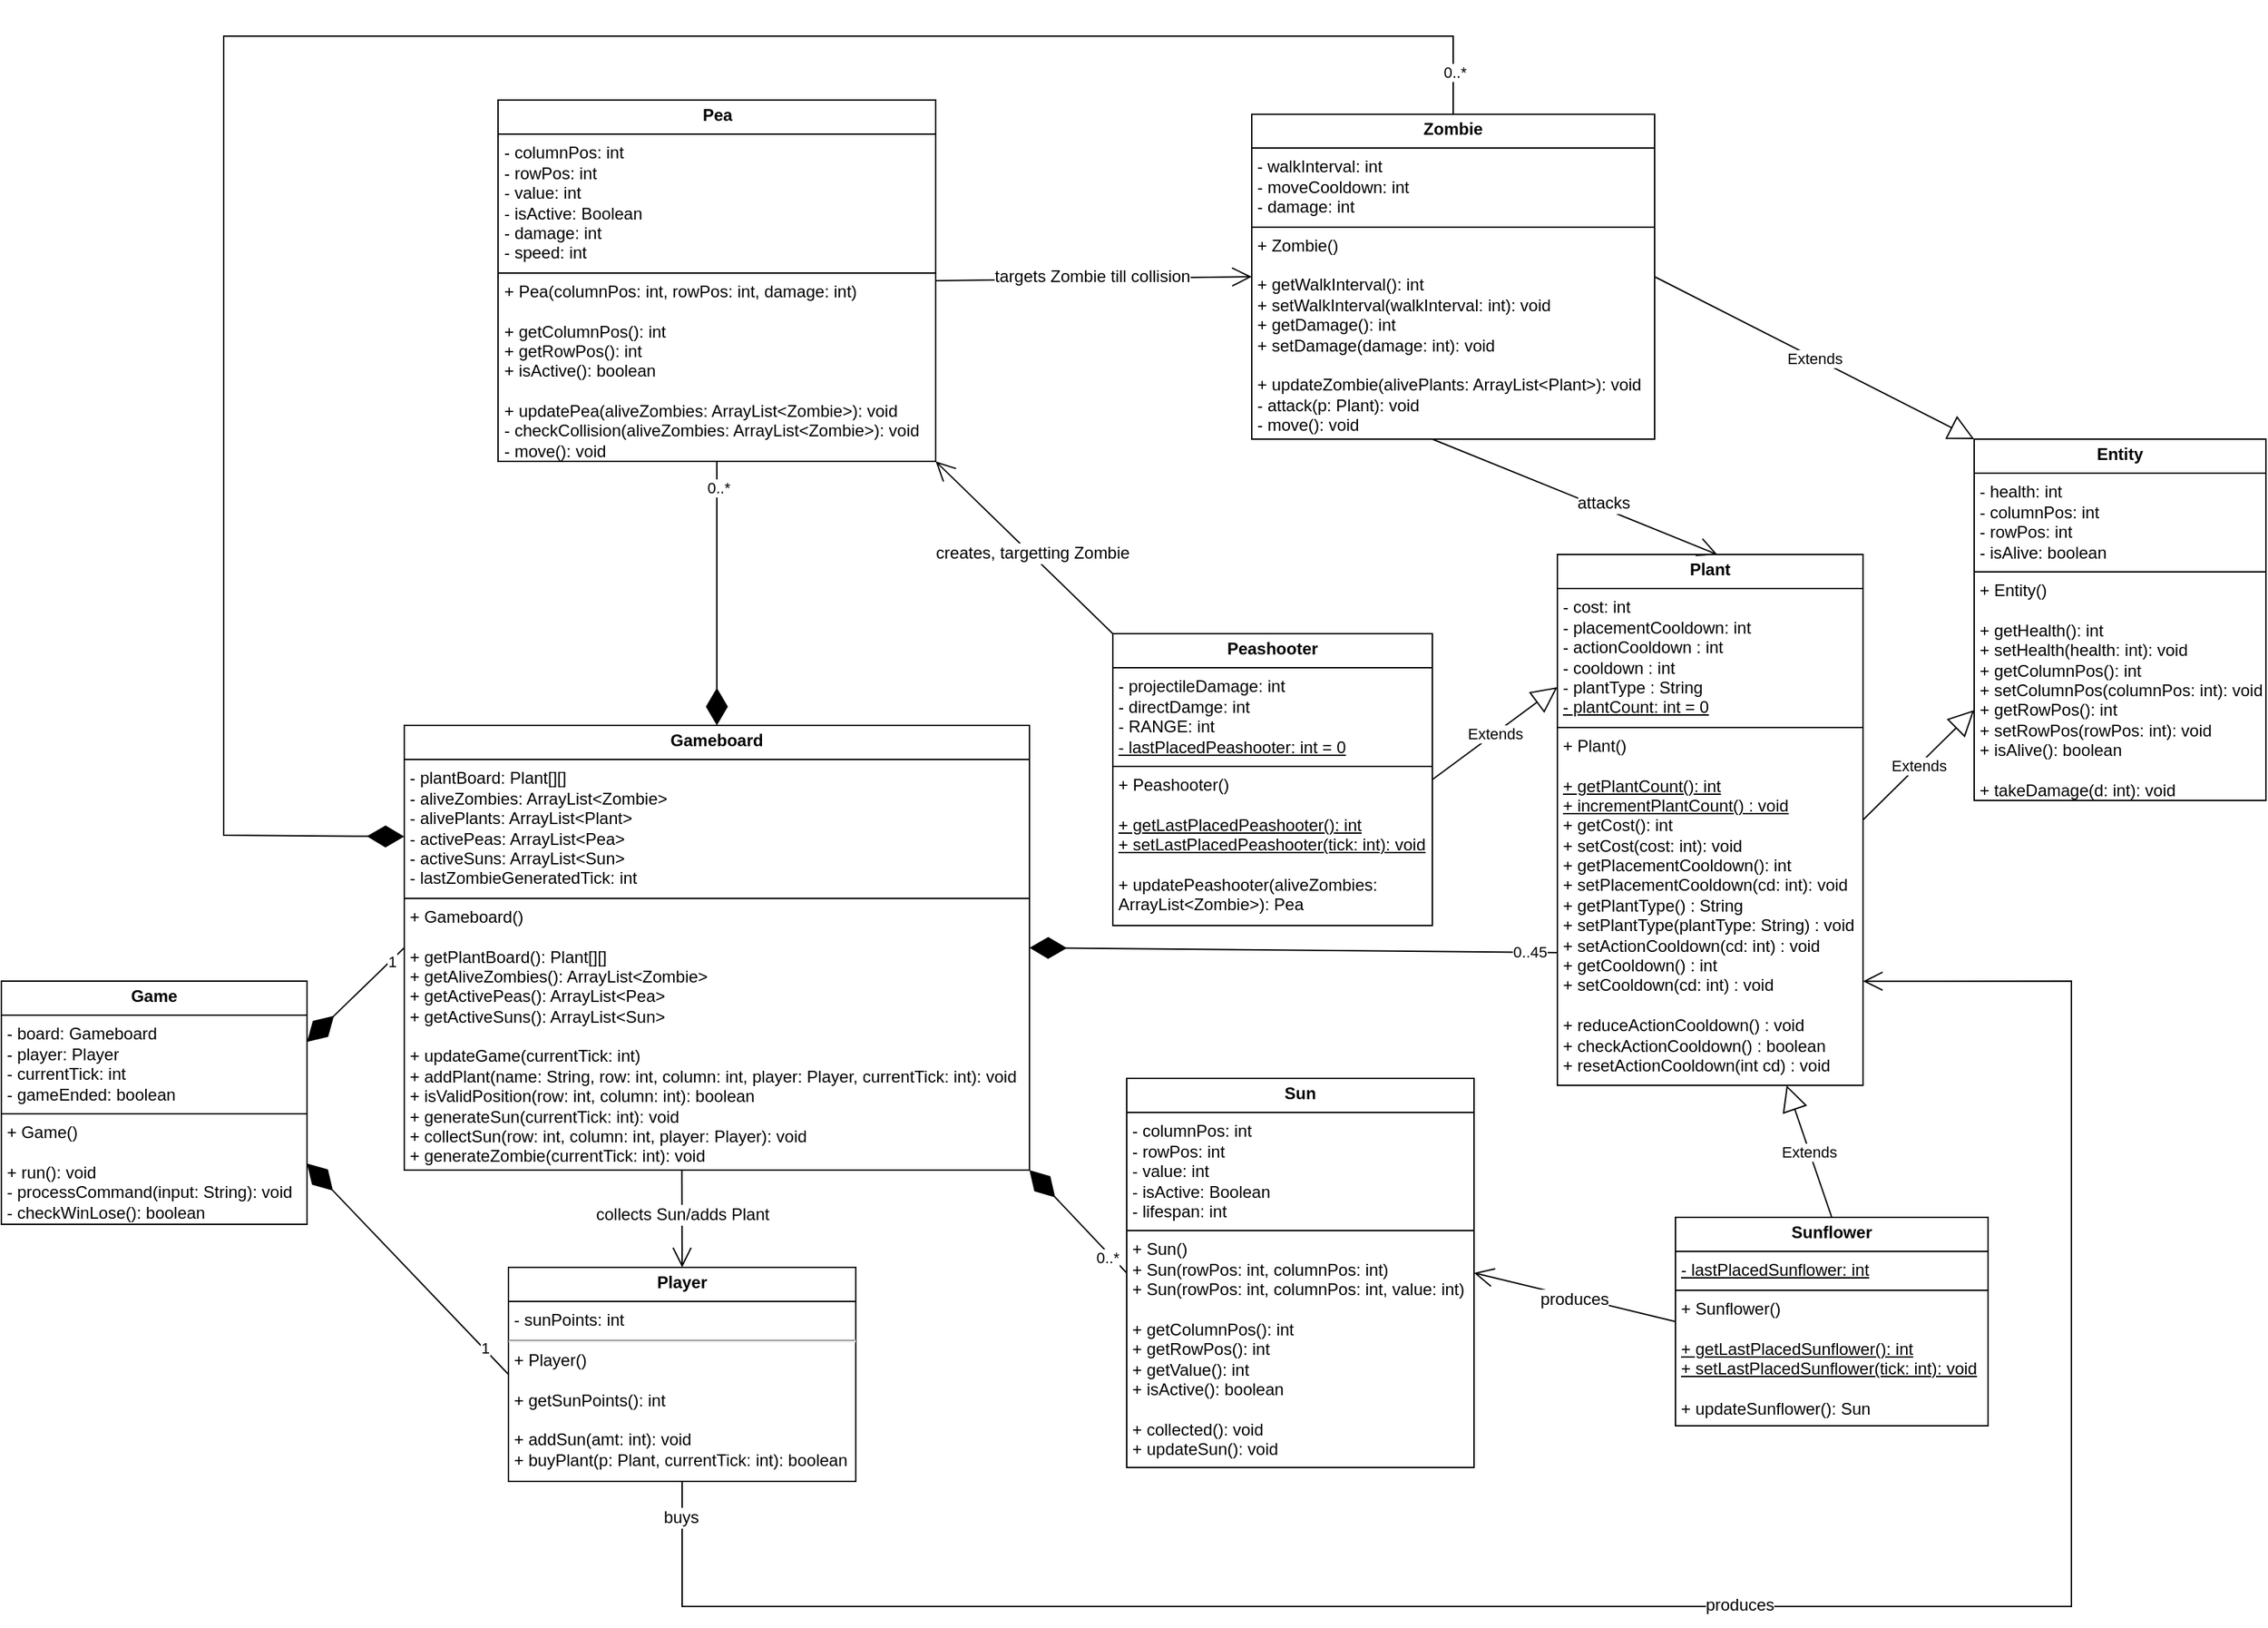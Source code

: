 <mxfile version="27.1.6">
  <diagram name="Page-1" id="AuNc6BZO7mdUp554OBDK">
    <mxGraphModel dx="1364" dy="2073" grid="1" gridSize="10" guides="1" tooltips="1" connect="1" arrows="1" fold="1" page="1" pageScale="1" pageWidth="850" pageHeight="1100" math="0" shadow="0">
      <root>
        <mxCell id="0" />
        <mxCell id="1" parent="0" />
        <mxCell id="PaJ-chq4a3PZ1kBQDIKv-51" value="&lt;p style=&quot;margin:0px;margin-top:4px;text-align:center;&quot;&gt;&lt;b&gt;Zombie&lt;/b&gt;&lt;/p&gt;&lt;hr size=&quot;1&quot; style=&quot;border-style:solid;&quot;&gt;&lt;p style=&quot;margin:0px;margin-left:4px;&quot;&gt;- walkInterval: int&lt;/p&gt;&lt;p style=&quot;margin:0px;margin-left:4px;&quot;&gt;- moveCooldown: int&lt;/p&gt;&lt;p style=&quot;margin:0px;margin-left:4px;&quot;&gt;- damage: int&lt;/p&gt;&lt;hr size=&quot;1&quot; style=&quot;border-style:solid;&quot;&gt;&lt;p style=&quot;margin:0px;margin-left:4px;&quot;&gt;+ Zombie()&lt;/p&gt;&lt;p style=&quot;margin:0px;margin-left:4px;&quot;&gt;&lt;br&gt;&lt;/p&gt;&lt;p style=&quot;margin:0px;margin-left:4px;&quot;&gt;+ getWalkInterval(): int&lt;/p&gt;&lt;p style=&quot;margin:0px;margin-left:4px;&quot;&gt;+ setWalkInterval(walkInterval: int): void&lt;/p&gt;&lt;p style=&quot;margin: 0px 0px 0px 4px;&quot;&gt;+ getDamage(): int&lt;/p&gt;&lt;p style=&quot;margin: 0px 0px 0px 4px;&quot;&gt;+ setDamage(damage: int): void&lt;/p&gt;&lt;p style=&quot;margin: 0px 0px 0px 4px;&quot;&gt;&lt;br&gt;&lt;/p&gt;&lt;p style=&quot;margin: 0px 0px 0px 4px;&quot;&gt;+ updateZombie(alivePlants: ArrayList&amp;lt;Plant&amp;gt;): void&lt;/p&gt;&lt;p style=&quot;margin: 0px 0px 0px 4px;&quot;&gt;- attack(p: Plant): void&lt;/p&gt;&lt;p style=&quot;margin: 0px 0px 0px 4px;&quot;&gt;- move(): void&lt;/p&gt;" style="verticalAlign=top;align=left;overflow=fill;html=1;whiteSpace=wrap;" parent="1" vertex="1">
          <mxGeometry x="940" y="-1013.75" width="290" height="233.75" as="geometry" />
        </mxCell>
        <mxCell id="PaJ-chq4a3PZ1kBQDIKv-52" value="&lt;p style=&quot;margin:0px;margin-top:4px;text-align:center;&quot;&gt;&lt;b&gt;Plant&lt;/b&gt;&lt;/p&gt;&lt;hr size=&quot;1&quot; style=&quot;border-style:solid;&quot;&gt;&lt;p style=&quot;margin:0px;margin-left:4px;&quot;&gt;- cost: int&lt;/p&gt;&lt;p style=&quot;margin:0px;margin-left:4px;&quot;&gt;- placementCooldown: int&lt;/p&gt;&lt;p style=&quot;margin:0px;margin-left:4px;&quot;&gt;- actionCooldown : int&lt;/p&gt;&lt;p style=&quot;margin:0px;margin-left:4px;&quot;&gt;- cooldown : int&lt;/p&gt;&lt;p style=&quot;margin:0px;margin-left:4px;&quot;&gt;- plantType : String&lt;/p&gt;&lt;p style=&quot;margin:0px;margin-left:4px;&quot;&gt;&lt;u&gt;- plantCount: int = 0&lt;/u&gt;&lt;/p&gt;&lt;hr size=&quot;1&quot; style=&quot;border-style:solid;&quot;&gt;&lt;p style=&quot;margin:0px;margin-left:4px;&quot;&gt;+ Plant()&lt;/p&gt;&lt;p style=&quot;margin:0px;margin-left:4px;&quot;&gt;&lt;br&gt;&lt;/p&gt;&lt;p style=&quot;margin:0px;margin-left:4px;&quot;&gt;&lt;u&gt;+ getPlantCount(): int&lt;/u&gt;&lt;/p&gt;&lt;p style=&quot;margin:0px;margin-left:4px;&quot;&gt;&lt;u&gt;+ incrementPlantCount() : void&lt;/u&gt;&lt;/p&gt;&lt;p style=&quot;margin:0px;margin-left:4px;&quot;&gt;+ getCost(): int&lt;/p&gt;&lt;p style=&quot;margin:0px;margin-left:4px;&quot;&gt;+ setCost(cost: int): void&lt;/p&gt;&lt;p style=&quot;margin: 0px 0px 0px 4px;&quot;&gt;+ getPlacementCooldown(): int&lt;/p&gt;&lt;p style=&quot;margin: 0px 0px 0px 4px;&quot;&gt;+ setPlacementCooldown(cd: int): void&lt;/p&gt;&lt;p style=&quot;margin: 0px 0px 0px 4px;&quot;&gt;+ getPlantType() : String&lt;/p&gt;&lt;p style=&quot;margin: 0px 0px 0px 4px;&quot;&gt;+ s&lt;span style=&quot;background-color: transparent; color: light-dark(rgb(0, 0, 0), rgb(255, 255, 255));&quot;&gt;etPlantType(plantType: String) : void&lt;/span&gt;&lt;/p&gt;&lt;p style=&quot;margin: 0px 0px 0px 4px;&quot;&gt;&lt;span style=&quot;background-color: transparent; color: light-dark(rgb(0, 0, 0), rgb(255, 255, 255));&quot;&gt;+ setActionCooldown(cd: int) : void&lt;/span&gt;&lt;/p&gt;&lt;p style=&quot;margin: 0px 0px 0px 4px;&quot;&gt;&lt;span style=&quot;background-color: transparent; color: light-dark(rgb(0, 0, 0), rgb(255, 255, 255));&quot;&gt;+ getCooldown() : int&lt;/span&gt;&lt;/p&gt;&lt;p style=&quot;margin: 0px 0px 0px 4px;&quot;&gt;&lt;span style=&quot;background-color: transparent; color: light-dark(rgb(0, 0, 0), rgb(255, 255, 255));&quot;&gt;+ setCooldown(cd: int) : void&lt;/span&gt;&lt;/p&gt;&lt;p style=&quot;margin: 0px 0px 0px 4px;&quot;&gt;&lt;span style=&quot;background-color: transparent; color: light-dark(rgb(0, 0, 0), rgb(255, 255, 255));&quot;&gt;&lt;br&gt;&lt;/span&gt;&lt;/p&gt;&lt;p style=&quot;margin: 0px 0px 0px 4px;&quot;&gt;&lt;span style=&quot;background-color: transparent; color: light-dark(rgb(0, 0, 0), rgb(255, 255, 255));&quot;&gt;+ reduceActionCooldown() : void&lt;/span&gt;&lt;/p&gt;&lt;p style=&quot;margin: 0px 0px 0px 4px;&quot;&gt;&lt;span style=&quot;background-color: transparent; color: light-dark(rgb(0, 0, 0), rgb(255, 255, 255));&quot;&gt;+ checkActionCooldown() : boolean&lt;/span&gt;&lt;/p&gt;&lt;p style=&quot;margin: 0px 0px 0px 4px;&quot;&gt;&lt;span style=&quot;background-color: transparent; color: light-dark(rgb(0, 0, 0), rgb(255, 255, 255));&quot;&gt;+ resetActionCooldown(int cd) : void&lt;/span&gt;&lt;/p&gt;&lt;p style=&quot;margin: 0px 0px 0px 4px;&quot;&gt;&lt;span style=&quot;background-color: transparent; color: light-dark(rgb(0, 0, 0), rgb(255, 255, 255));&quot;&gt;&lt;br&gt;&lt;/span&gt;&lt;/p&gt;&lt;p style=&quot;margin: 0px 0px 0px 4px;&quot;&gt;&lt;span style=&quot;background-color: transparent; color: light-dark(rgb(0, 0, 0), rgb(255, 255, 255));&quot;&gt;&lt;br&gt;&lt;/span&gt;&lt;/p&gt;&lt;p style=&quot;margin: 0px 0px 0px 4px;&quot;&gt;&lt;span style=&quot;background-color: transparent; color: light-dark(rgb(0, 0, 0), rgb(255, 255, 255));&quot;&gt;&lt;br&gt;&lt;/span&gt;&lt;/p&gt;" style="verticalAlign=top;align=left;overflow=fill;html=1;whiteSpace=wrap;" parent="1" vertex="1">
          <mxGeometry x="1160" y="-697" width="220" height="382" as="geometry" />
        </mxCell>
        <mxCell id="PaJ-chq4a3PZ1kBQDIKv-53" value="&lt;p style=&quot;margin:0px;margin-top:4px;text-align:center;&quot;&gt;&lt;b&gt;Sunflower&lt;/b&gt;&lt;/p&gt;&lt;hr size=&quot;1&quot; style=&quot;border-style:solid;&quot;&gt;&lt;p style=&quot;margin:0px;margin-left:4px;&quot;&gt;&lt;u style=&quot;background-color: transparent; color: light-dark(rgb(0, 0, 0), rgb(255, 255, 255));&quot;&gt;- lastPlacedSunflower: int&lt;/u&gt;&lt;/p&gt;&lt;hr size=&quot;1&quot; style=&quot;border-style:solid;&quot;&gt;&lt;p style=&quot;margin:0px;margin-left:4px;&quot;&gt;+ Sunflower()&lt;/p&gt;&lt;p style=&quot;margin:0px;margin-left:4px;&quot;&gt;&lt;br&gt;&lt;/p&gt;&lt;p style=&quot;margin:0px;margin-left:4px;&quot;&gt;&lt;u&gt;+ getLastPlacedSunflower(): int&lt;/u&gt;&lt;/p&gt;&lt;p style=&quot;margin:0px;margin-left:4px;&quot;&gt;&lt;u&gt;+ setLastPlacedSunflower(tick: int): void&lt;/u&gt;&lt;/p&gt;&lt;p style=&quot;margin:0px;margin-left:4px;&quot;&gt;&lt;br&gt;&lt;/p&gt;&lt;p style=&quot;margin:0px;margin-left:4px;&quot;&gt;+ updateSunflower(): Sun&lt;/p&gt;&lt;p style=&quot;margin:0px;margin-left:4px;&quot;&gt;&lt;br&gt;&lt;/p&gt;&lt;p style=&quot;margin:0px;margin-left:4px;&quot;&gt;&lt;br&gt;&lt;/p&gt;" style="verticalAlign=top;align=left;overflow=fill;html=1;whiteSpace=wrap;" parent="1" vertex="1">
          <mxGeometry x="1245" y="-220" width="225" height="150" as="geometry" />
        </mxCell>
        <mxCell id="PaJ-chq4a3PZ1kBQDIKv-54" value="&lt;p style=&quot;margin:0px;margin-top:4px;text-align:center;&quot;&gt;&lt;b&gt;Entity&lt;/b&gt;&lt;/p&gt;&lt;hr size=&quot;1&quot; style=&quot;border-style:solid;&quot;&gt;&lt;p style=&quot;margin:0px;margin-left:4px;&quot;&gt;- health: int&lt;/p&gt;&lt;p style=&quot;margin:0px;margin-left:4px;&quot;&gt;- columnPos: int&lt;/p&gt;&lt;p style=&quot;margin:0px;margin-left:4px;&quot;&gt;- rowPos: int&lt;/p&gt;&lt;p style=&quot;margin:0px;margin-left:4px;&quot;&gt;- isAlive: boolean&lt;/p&gt;&lt;hr size=&quot;1&quot; style=&quot;border-style:solid;&quot;&gt;&lt;p style=&quot;margin:0px;margin-left:4px;&quot;&gt;+ Entity()&lt;/p&gt;&lt;p style=&quot;margin:0px;margin-left:4px;&quot;&gt;&lt;br&gt;&lt;/p&gt;&lt;p style=&quot;margin: 0px 0px 0px 4px;&quot;&gt;+ getHealth(): int&lt;/p&gt;&lt;p style=&quot;margin: 0px 0px 0px 4px;&quot;&gt;+ setHealth(health: int): void&lt;/p&gt;&lt;p style=&quot;margin: 0px 0px 0px 4px;&quot;&gt;+ getColumnPos(): int&lt;/p&gt;&lt;p style=&quot;margin: 0px 0px 0px 4px;&quot;&gt;+ setColumnPos(columnPos: int): void&lt;/p&gt;&lt;p style=&quot;margin: 0px 0px 0px 4px;&quot;&gt;+ getRowPos(): int&lt;/p&gt;&lt;p style=&quot;margin: 0px 0px 0px 4px;&quot;&gt;+ setRowPos(rowPos: int): void&lt;/p&gt;&lt;p style=&quot;margin: 0px 0px 0px 4px;&quot;&gt;+ isAlive(): boolean&lt;/p&gt;&lt;p style=&quot;margin: 0px 0px 0px 4px;&quot;&gt;&lt;br&gt;&lt;/p&gt;&lt;p style=&quot;margin:0px;margin-left:4px;&quot;&gt;+ takeDamage(d: int): void&lt;/p&gt;&lt;p style=&quot;margin:0px;margin-left:4px;&quot;&gt;&lt;br&gt;&lt;/p&gt;&lt;p style=&quot;margin:0px;margin-left:4px;&quot;&gt;&lt;br&gt;&lt;/p&gt;" style="verticalAlign=top;align=left;overflow=fill;html=1;whiteSpace=wrap;" parent="1" vertex="1">
          <mxGeometry x="1460" y="-780" width="210" height="260" as="geometry" />
        </mxCell>
        <mxCell id="PaJ-chq4a3PZ1kBQDIKv-55" value="&lt;p style=&quot;margin:0px;margin-top:4px;text-align:center;&quot;&gt;&lt;b&gt;Peashooter&lt;/b&gt;&lt;/p&gt;&lt;hr size=&quot;1&quot; style=&quot;border-style:solid;&quot;&gt;&lt;p style=&quot;margin:0px;margin-left:4px;&quot;&gt;&lt;span style=&quot;background-color: transparent; color: light-dark(rgb(0, 0, 0), rgb(255, 255, 255));&quot;&gt;- projectileDamage: int&lt;/span&gt;&lt;/p&gt;&lt;p style=&quot;margin:0px;margin-left:4px;&quot;&gt;- directDamge: int&lt;/p&gt;&lt;p style=&quot;margin:0px;margin-left:4px;&quot;&gt;- RANGE: int&lt;/p&gt;&lt;p style=&quot;margin:0px;margin-left:4px;&quot;&gt;&lt;u&gt;- lastPlacedPeashooter: int = 0&lt;/u&gt;&lt;/p&gt;&lt;hr size=&quot;1&quot; style=&quot;border-style:solid;&quot;&gt;&lt;p style=&quot;margin:0px;margin-left:4px;&quot;&gt;+ Peashooter()&lt;/p&gt;&lt;p style=&quot;margin:0px;margin-left:4px;&quot;&gt;&lt;br&gt;&lt;/p&gt;&lt;p style=&quot;margin: 0px 0px 0px 4px;&quot;&gt;&lt;span style=&quot;background-color: transparent; color: light-dark(rgb(0, 0, 0), rgb(255, 255, 255));&quot;&gt;&lt;u&gt;+ getLastPlacedPeashooter(): int&lt;/u&gt;&lt;/span&gt;&lt;/p&gt;&lt;p style=&quot;margin: 0px 0px 0px 4px;&quot;&gt;&lt;u&gt;+ setLastPlacedPeashooter(tick: int): void&lt;/u&gt;&lt;span style=&quot;background-color: transparent; color: light-dark(rgb(0, 0, 0), rgb(255, 255, 255));&quot;&gt;&lt;br&gt;&lt;/span&gt;&lt;/p&gt;&lt;p style=&quot;margin: 0px 0px 0px 4px;&quot;&gt;&lt;span style=&quot;background-color: transparent; color: light-dark(rgb(0, 0, 0), rgb(255, 255, 255));&quot;&gt;&lt;br&gt;&lt;/span&gt;&lt;/p&gt;&lt;p style=&quot;margin: 0px 0px 0px 4px;&quot;&gt;+ updatePeashooter(aliveZombies: ArrayList&amp;lt;Zombie&amp;gt;): Pea&lt;/p&gt;" style="verticalAlign=top;align=left;overflow=fill;html=1;whiteSpace=wrap;" parent="1" vertex="1">
          <mxGeometry x="840" y="-640" width="230" height="210" as="geometry" />
        </mxCell>
        <mxCell id="PaJ-chq4a3PZ1kBQDIKv-56" value="&lt;p style=&quot;margin:0px;margin-top:4px;text-align:center;&quot;&gt;&lt;b&gt;Player&lt;/b&gt;&lt;/p&gt;&lt;hr size=&quot;1&quot; style=&quot;border-style:solid;&quot;&gt;&lt;p style=&quot;margin:0px;margin-left:4px;&quot;&gt;&lt;span style=&quot;background-color: transparent; color: light-dark(rgb(0, 0, 0), rgb(255, 255, 255));&quot;&gt;- sunPoints: int&lt;/span&gt;&lt;/p&gt;&lt;hr&gt;&lt;p style=&quot;margin:0px;margin-left:4px;&quot;&gt;+ Player()&lt;/p&gt;&lt;p style=&quot;margin:0px;margin-left:4px;&quot;&gt;&lt;br&gt;&lt;/p&gt;&lt;p style=&quot;margin:0px;margin-left:4px;&quot;&gt;+ getSunPoints(): int&lt;/p&gt;&lt;p style=&quot;margin:0px;margin-left:4px;&quot;&gt;&lt;br&gt;&lt;/p&gt;&lt;p style=&quot;margin:0px;margin-left:4px;&quot;&gt;+ addSun(amt: int): void&lt;/p&gt;&lt;p style=&quot;margin:0px;margin-left:4px;&quot;&gt;+ buyPlant(p: Plant, currentTick: int): boolean&lt;/p&gt;&lt;p style=&quot;margin:0px;margin-left:4px;&quot;&gt;&lt;br&gt;&lt;/p&gt;" style="verticalAlign=top;align=left;overflow=fill;html=1;whiteSpace=wrap;" parent="1" vertex="1">
          <mxGeometry x="405" y="-184" width="250" height="154" as="geometry" />
        </mxCell>
        <mxCell id="PaJ-chq4a3PZ1kBQDIKv-57" value="&lt;p style=&quot;margin:0px;margin-top:4px;text-align:center;&quot;&gt;&lt;b&gt;Gameboard&lt;/b&gt;&lt;/p&gt;&lt;hr size=&quot;1&quot; style=&quot;border-style:solid;&quot;&gt;&lt;p style=&quot;margin:0px;margin-left:4px;&quot;&gt;&lt;span style=&quot;background-color: transparent; color: light-dark(rgb(0, 0, 0), rgb(255, 255, 255));&quot;&gt;- plantBoard: Plant[][]&lt;/span&gt;&lt;/p&gt;&lt;p style=&quot;margin:0px;margin-left:4px;&quot;&gt;- aliveZombies: ArrayList&amp;lt;Zombie&amp;gt;&lt;/p&gt;&lt;p style=&quot;margin:0px;margin-left:4px;&quot;&gt;- alivePlants: ArrayList&amp;lt;Plant&amp;gt;&lt;/p&gt;&lt;p style=&quot;margin:0px;margin-left:4px;&quot;&gt;- activePeas: ArrayList&amp;lt;Pea&amp;gt;&lt;/p&gt;&lt;p style=&quot;margin:0px;margin-left:4px;&quot;&gt;- activeSuns: ArrayList&amp;lt;Sun&amp;gt;&lt;/p&gt;&lt;p style=&quot;margin:0px;margin-left:4px;&quot;&gt;- lastZombieGeneratedTick: int&lt;/p&gt;&lt;hr size=&quot;1&quot; style=&quot;border-style:solid;&quot;&gt;&lt;p style=&quot;margin:0px;margin-left:4px;&quot;&gt;+ Gameboard()&lt;/p&gt;&lt;p style=&quot;margin:0px;margin-left:4px;&quot;&gt;&lt;br&gt;&lt;/p&gt;&lt;p style=&quot;margin:0px;margin-left:4px;&quot;&gt;+ getPlantBoard(): Plant[][]&lt;/p&gt;&lt;p style=&quot;margin:0px;margin-left:4px;&quot;&gt;+ getAliveZombies(): ArrayList&amp;lt;Zombie&amp;gt;&lt;/p&gt;&lt;p style=&quot;margin:0px;margin-left:4px;&quot;&gt;+ getActivePeas(): ArrayList&amp;lt;Pea&amp;gt;&lt;/p&gt;&lt;p style=&quot;margin:0px;margin-left:4px;&quot;&gt;+ getActiveSuns(): ArrayList&amp;lt;Sun&amp;gt;&lt;/p&gt;&lt;p style=&quot;margin:0px;margin-left:4px;&quot;&gt;&lt;br&gt;&lt;/p&gt;&lt;p style=&quot;margin:0px;margin-left:4px;&quot;&gt;&lt;span style=&quot;white-space-collapse: preserve;&quot;&gt;+ updateGame(currentTick: int)&lt;/span&gt;&lt;/p&gt;&lt;p style=&quot;margin:0px;margin-left:4px;&quot;&gt;&lt;span style=&quot;white-space-collapse: preserve;&quot;&gt;+ addPlant(name: String, row: int, column: int, player: Player, currentTick: int): void&lt;/span&gt;&lt;span style=&quot;white-space-collapse: preserve;&quot;&gt;&lt;/span&gt;&lt;/p&gt;&lt;p style=&quot;margin:0px;margin-left:4px;&quot;&gt;&lt;span style=&quot;white-space-collapse: preserve;&quot;&gt;+ isValidPosition(row: int, column: int): boolean&lt;/span&gt;&lt;/p&gt;&lt;p style=&quot;margin:0px;margin-left:4px;&quot;&gt;+ generateSun(currentTick: int): void&lt;/p&gt;&lt;p style=&quot;margin:0px;margin-left:4px;&quot;&gt;+ collectSun(row: int, column: int, player: Player): void&lt;/p&gt;&lt;p style=&quot;margin:0px;margin-left:4px;&quot;&gt;+ generateZombie(currentTick: int): void&lt;/p&gt;" style="verticalAlign=top;align=left;overflow=fill;html=1;whiteSpace=wrap;" parent="1" vertex="1">
          <mxGeometry x="330" y="-574" width="450" height="320" as="geometry" />
        </mxCell>
        <mxCell id="PaJ-chq4a3PZ1kBQDIKv-58" value="&lt;p style=&quot;margin:0px;margin-top:4px;text-align:center;&quot;&gt;&lt;b&gt;Sun&lt;/b&gt;&lt;/p&gt;&lt;hr size=&quot;1&quot; style=&quot;border-style:solid;&quot;&gt;&lt;p style=&quot;margin:0px;margin-left:4px;&quot;&gt;- columnPos: int&lt;/p&gt;&lt;p style=&quot;margin:0px;margin-left:4px;&quot;&gt;- rowPos: int&lt;/p&gt;&lt;p style=&quot;margin:0px;margin-left:4px;&quot;&gt;- value: int&lt;/p&gt;&lt;p style=&quot;margin:0px;margin-left:4px;&quot;&gt;- isActive: Boolean&lt;/p&gt;&lt;p style=&quot;margin:0px;margin-left:4px;&quot;&gt;- lifespan: int&lt;/p&gt;&lt;hr size=&quot;1&quot; style=&quot;border-style:solid;&quot;&gt;&lt;p style=&quot;margin:0px;margin-left:4px;&quot;&gt;+ Sun()&lt;/p&gt;&lt;p style=&quot;margin:0px;margin-left:4px;&quot;&gt;+ Sun(rowPos: int, columnPos: int)&lt;/p&gt;&lt;p style=&quot;margin:0px;margin-left:4px;&quot;&gt;+ Sun(&lt;span style=&quot;background-color: transparent; color: light-dark(rgb(0, 0, 0), rgb(255, 255, 255));&quot;&gt;rowPos: int, columnPos: int, value: int)&lt;/span&gt;&lt;/p&gt;&lt;p style=&quot;margin:0px;margin-left:4px;&quot;&gt;&lt;br&gt;&lt;/p&gt;&lt;p style=&quot;margin:0px;margin-left:4px;&quot;&gt;+ getColumnPos(): int&lt;/p&gt;&lt;p style=&quot;margin:0px;margin-left:4px;&quot;&gt;+ getRowPos(): int&lt;/p&gt;&lt;p style=&quot;margin:0px;margin-left:4px;&quot;&gt;+ getValue(): int&lt;/p&gt;&lt;p style=&quot;margin:0px;margin-left:4px;&quot;&gt;+ isActive(): boolean&lt;/p&gt;&lt;p style=&quot;margin:0px;margin-left:4px;&quot;&gt;&lt;br&gt;&lt;/p&gt;&lt;p style=&quot;margin:0px;margin-left:4px;&quot;&gt;+ collected(): void&lt;/p&gt;&lt;p style=&quot;margin:0px;margin-left:4px;&quot;&gt;+ updateSun(): void&lt;/p&gt;" style="verticalAlign=top;align=left;overflow=fill;html=1;whiteSpace=wrap;" parent="1" vertex="1">
          <mxGeometry x="850" y="-320" width="250" height="280" as="geometry" />
        </mxCell>
        <mxCell id="PaJ-chq4a3PZ1kBQDIKv-59" value="&lt;p style=&quot;margin:0px;margin-top:4px;text-align:center;&quot;&gt;&lt;b&gt;Pea&lt;/b&gt;&lt;/p&gt;&lt;hr size=&quot;1&quot; style=&quot;border-style:solid;&quot;&gt;&lt;p style=&quot;margin:0px;margin-left:4px;&quot;&gt;- columnPos: int&lt;/p&gt;&lt;p style=&quot;margin:0px;margin-left:4px;&quot;&gt;- rowPos: int&lt;/p&gt;&lt;p style=&quot;margin:0px;margin-left:4px;&quot;&gt;- value: int&lt;/p&gt;&lt;p style=&quot;margin:0px;margin-left:4px;&quot;&gt;- isActive: Boolean&lt;/p&gt;&lt;p style=&quot;margin:0px;margin-left:4px;&quot;&gt;- damage: int&lt;/p&gt;&lt;p style=&quot;margin:0px;margin-left:4px;&quot;&gt;- speed: int&lt;/p&gt;&lt;hr size=&quot;1&quot; style=&quot;border-style:solid;&quot;&gt;&lt;p style=&quot;margin:0px;margin-left:4px;&quot;&gt;+ Pea(columnPos: int, rowPos: int, damage: int)&lt;/p&gt;&lt;p style=&quot;margin:0px;margin-left:4px;&quot;&gt;&lt;br&gt;&lt;/p&gt;&lt;p style=&quot;margin:0px;margin-left:4px;&quot;&gt;+ getColumnPos(): int&lt;/p&gt;&lt;p style=&quot;margin:0px;margin-left:4px;&quot;&gt;+ getRowPos(): int&lt;/p&gt;&lt;p style=&quot;margin:0px;margin-left:4px;&quot;&gt;+ isActive(): boolean&lt;/p&gt;&lt;p style=&quot;margin:0px;margin-left:4px;&quot;&gt;&lt;br&gt;&lt;/p&gt;&lt;p style=&quot;margin:0px;margin-left:4px;&quot;&gt;+ updatePea(aliveZombies: ArrayList&amp;lt;Zombie&amp;gt;): void&lt;/p&gt;&lt;p style=&quot;margin:0px;margin-left:4px;&quot;&gt;- checkCollision(&lt;span style=&quot;background-color: transparent; color: light-dark(rgb(0, 0, 0), rgb(255, 255, 255));&quot;&gt;aliveZombies: ArrayList&amp;lt;Zombie&amp;gt;&lt;/span&gt;&lt;span style=&quot;background-color: transparent; color: light-dark(rgb(0, 0, 0), rgb(255, 255, 255));&quot;&gt;): void&lt;/span&gt;&lt;/p&gt;&lt;p style=&quot;margin:0px;margin-left:4px;&quot;&gt;- move(): void&lt;span style=&quot;background-color: transparent; color: light-dark(rgb(0, 0, 0), rgb(255, 255, 255));&quot;&gt;&lt;/span&gt;&lt;/p&gt;" style="verticalAlign=top;align=left;overflow=fill;html=1;whiteSpace=wrap;" parent="1" vertex="1">
          <mxGeometry x="397.5" y="-1024" width="315" height="260" as="geometry" />
        </mxCell>
        <mxCell id="PaJ-chq4a3PZ1kBQDIKv-60" value="&lt;p style=&quot;margin:0px;margin-top:4px;text-align:center;&quot;&gt;&lt;b&gt;Game&lt;/b&gt;&lt;/p&gt;&lt;hr size=&quot;1&quot; style=&quot;border-style:solid;&quot;&gt;&lt;p style=&quot;margin:0px;margin-left:4px;&quot;&gt;- board: Gameboard&lt;/p&gt;&lt;p style=&quot;margin:0px;margin-left:4px;&quot;&gt;- player: Player&lt;br&gt;&lt;/p&gt;&lt;p style=&quot;margin:0px;margin-left:4px;&quot;&gt;- currentTick: int&lt;/p&gt;&lt;p style=&quot;margin:0px;margin-left:4px;&quot;&gt;- gameEnded: boolean&lt;/p&gt;&lt;hr size=&quot;1&quot; style=&quot;border-style:solid;&quot;&gt;&lt;p style=&quot;margin:0px;margin-left:4px;&quot;&gt;+ Game()&lt;/p&gt;&lt;p style=&quot;margin:0px;margin-left:4px;&quot;&gt;&lt;br&gt;&lt;/p&gt;&lt;p style=&quot;margin:0px;margin-left:4px;&quot;&gt;+ run(): void&lt;/p&gt;&lt;p style=&quot;margin:0px;margin-left:4px;&quot;&gt;- processCommand(input: String): void&lt;/p&gt;&lt;p style=&quot;margin:0px;margin-left:4px;&quot;&gt;- checkWinLose(): boolean&lt;/p&gt;" style="verticalAlign=top;align=left;overflow=fill;html=1;whiteSpace=wrap;" parent="1" vertex="1">
          <mxGeometry x="40" y="-390" width="220" height="175" as="geometry" />
        </mxCell>
        <mxCell id="PaJ-chq4a3PZ1kBQDIKv-61" value="Extends" style="endArrow=block;endSize=16;endFill=0;html=1;rounded=0;exitX=1;exitY=0.5;exitDx=0;exitDy=0;entryX=0;entryY=0.75;entryDx=0;entryDy=0;" parent="1" source="PaJ-chq4a3PZ1kBQDIKv-52" target="PaJ-chq4a3PZ1kBQDIKv-54" edge="1">
          <mxGeometry width="160" relative="1" as="geometry">
            <mxPoint x="1430" y="-410" as="sourcePoint" />
            <mxPoint x="1590" y="-410" as="targetPoint" />
          </mxGeometry>
        </mxCell>
        <mxCell id="PaJ-chq4a3PZ1kBQDIKv-62" value="Extends" style="endArrow=block;endSize=16;endFill=0;html=1;rounded=0;exitX=1;exitY=0.5;exitDx=0;exitDy=0;entryX=0;entryY=0;entryDx=0;entryDy=0;" parent="1" source="PaJ-chq4a3PZ1kBQDIKv-51" target="PaJ-chq4a3PZ1kBQDIKv-54" edge="1">
          <mxGeometry width="160" relative="1" as="geometry">
            <mxPoint x="1200" y="-840" as="sourcePoint" />
            <mxPoint x="1280" y="-1050" as="targetPoint" />
          </mxGeometry>
        </mxCell>
        <mxCell id="PaJ-chq4a3PZ1kBQDIKv-63" value="Extends" style="endArrow=block;endSize=16;endFill=0;html=1;rounded=0;exitX=0.5;exitY=0;exitDx=0;exitDy=0;entryX=0.75;entryY=1;entryDx=0;entryDy=0;" parent="1" source="PaJ-chq4a3PZ1kBQDIKv-53" target="PaJ-chq4a3PZ1kBQDIKv-52" edge="1">
          <mxGeometry width="160" relative="1" as="geometry">
            <mxPoint x="1150" y="-272.5" as="sourcePoint" />
            <mxPoint x="1250" y="-357.5" as="targetPoint" />
          </mxGeometry>
        </mxCell>
        <mxCell id="PaJ-chq4a3PZ1kBQDIKv-64" value="Extends" style="endArrow=block;endSize=16;endFill=0;html=1;rounded=0;exitX=1;exitY=0.5;exitDx=0;exitDy=0;entryX=0;entryY=0.25;entryDx=0;entryDy=0;" parent="1" source="PaJ-chq4a3PZ1kBQDIKv-55" target="PaJ-chq4a3PZ1kBQDIKv-52" edge="1">
          <mxGeometry width="160" relative="1" as="geometry">
            <mxPoint x="1117.5" y="-570" as="sourcePoint" />
            <mxPoint x="1232.5" y="-720" as="targetPoint" />
          </mxGeometry>
        </mxCell>
        <mxCell id="PaJ-chq4a3PZ1kBQDIKv-65" value="" style="endArrow=diamondThin;endFill=1;endSize=24;html=1;rounded=0;exitX=0.5;exitY=0;exitDx=0;exitDy=0;entryX=0;entryY=0.25;entryDx=0;entryDy=0;" parent="1" source="PaJ-chq4a3PZ1kBQDIKv-51" target="PaJ-chq4a3PZ1kBQDIKv-57" edge="1">
          <mxGeometry width="160" relative="1" as="geometry">
            <mxPoint x="1490" y="-837.5" as="sourcePoint" />
            <mxPoint x="1020" y="-840" as="targetPoint" />
            <Array as="points">
              <mxPoint x="1085" y="-1070" />
              <mxPoint x="200" y="-1070" />
              <mxPoint x="200" y="-495" />
            </Array>
          </mxGeometry>
        </mxCell>
        <mxCell id="3ZbpVtES7p8YwIf9wHx--6" value="0..*" style="edgeLabel;html=1;align=center;verticalAlign=middle;resizable=0;points=[];" parent="PaJ-chq4a3PZ1kBQDIKv-65" vertex="1" connectable="0">
          <mxGeometry x="-0.963" y="-1" relative="1" as="geometry">
            <mxPoint as="offset" />
          </mxGeometry>
        </mxCell>
        <mxCell id="PaJ-chq4a3PZ1kBQDIKv-66" value="" style="endArrow=diamondThin;endFill=1;endSize=24;html=1;rounded=0;exitX=0;exitY=0.5;exitDx=0;exitDy=0;entryX=1;entryY=0.75;entryDx=0;entryDy=0;" parent="1" source="PaJ-chq4a3PZ1kBQDIKv-56" target="PaJ-chq4a3PZ1kBQDIKv-60" edge="1">
          <mxGeometry width="160" relative="1" as="geometry">
            <mxPoint x="480" y="-180" as="sourcePoint" />
            <mxPoint x="640" y="-180" as="targetPoint" />
          </mxGeometry>
        </mxCell>
        <mxCell id="3ZbpVtES7p8YwIf9wHx--7" value="1" style="edgeLabel;html=1;align=center;verticalAlign=middle;resizable=0;points=[];" parent="PaJ-chq4a3PZ1kBQDIKv-66" vertex="1" connectable="0">
          <mxGeometry x="-0.759" y="-1" relative="1" as="geometry">
            <mxPoint as="offset" />
          </mxGeometry>
        </mxCell>
        <mxCell id="PaJ-chq4a3PZ1kBQDIKv-67" value="" style="endArrow=diamondThin;endFill=1;endSize=24;html=1;rounded=0;exitX=0;exitY=0.5;exitDx=0;exitDy=0;entryX=1;entryY=0.25;entryDx=0;entryDy=0;" parent="1" source="PaJ-chq4a3PZ1kBQDIKv-57" target="PaJ-chq4a3PZ1kBQDIKv-60" edge="1">
          <mxGeometry width="160" relative="1" as="geometry">
            <mxPoint x="90" y="-340" as="sourcePoint" />
            <mxPoint x="250" y="-340" as="targetPoint" />
          </mxGeometry>
        </mxCell>
        <mxCell id="3ZbpVtES7p8YwIf9wHx--8" value="1" style="edgeLabel;html=1;align=center;verticalAlign=middle;resizable=0;points=[];" parent="PaJ-chq4a3PZ1kBQDIKv-67" vertex="1" connectable="0">
          <mxGeometry x="-0.721" y="1" relative="1" as="geometry">
            <mxPoint as="offset" />
          </mxGeometry>
        </mxCell>
        <mxCell id="PaJ-chq4a3PZ1kBQDIKv-68" value="" style="endArrow=diamondThin;endFill=1;endSize=24;html=1;rounded=0;exitX=0;exitY=0.5;exitDx=0;exitDy=0;entryX=1;entryY=1;entryDx=0;entryDy=0;" parent="1" source="PaJ-chq4a3PZ1kBQDIKv-58" target="PaJ-chq4a3PZ1kBQDIKv-57" edge="1">
          <mxGeometry width="160" relative="1" as="geometry">
            <mxPoint x="920" y="-220" as="sourcePoint" />
            <mxPoint x="1080" y="-220" as="targetPoint" />
          </mxGeometry>
        </mxCell>
        <mxCell id="3ZbpVtES7p8YwIf9wHx--3" value="0..*" style="edgeLabel;html=1;align=center;verticalAlign=middle;resizable=0;points=[];" parent="PaJ-chq4a3PZ1kBQDIKv-68" vertex="1" connectable="0">
          <mxGeometry x="-0.643" y="2" relative="1" as="geometry">
            <mxPoint as="offset" />
          </mxGeometry>
        </mxCell>
        <mxCell id="PaJ-chq4a3PZ1kBQDIKv-69" value="" style="endArrow=diamondThin;endFill=1;endSize=24;html=1;rounded=0;exitX=0.5;exitY=1;exitDx=0;exitDy=0;entryX=0.5;entryY=0;entryDx=0;entryDy=0;" parent="1" source="PaJ-chq4a3PZ1kBQDIKv-59" target="PaJ-chq4a3PZ1kBQDIKv-57" edge="1">
          <mxGeometry width="160" relative="1" as="geometry">
            <mxPoint x="500" y="-640" as="sourcePoint" />
            <mxPoint x="660" y="-640" as="targetPoint" />
          </mxGeometry>
        </mxCell>
        <mxCell id="3ZbpVtES7p8YwIf9wHx--2" value="0..*" style="edgeLabel;html=1;align=center;verticalAlign=middle;resizable=0;points=[];" parent="PaJ-chq4a3PZ1kBQDIKv-69" vertex="1" connectable="0">
          <mxGeometry x="-0.8" y="1" relative="1" as="geometry">
            <mxPoint as="offset" />
          </mxGeometry>
        </mxCell>
        <mxCell id="PaJ-chq4a3PZ1kBQDIKv-70" value="" style="endArrow=open;endFill=1;endSize=12;html=1;rounded=0;fontSize=12;curved=1;exitX=0;exitY=0;exitDx=0;exitDy=0;entryX=1;entryY=1;entryDx=0;entryDy=0;" parent="1" source="PaJ-chq4a3PZ1kBQDIKv-55" target="PaJ-chq4a3PZ1kBQDIKv-59" edge="1">
          <mxGeometry width="160" relative="1" as="geometry">
            <mxPoint x="830" y="-650" as="sourcePoint" />
            <mxPoint x="690" y="-750" as="targetPoint" />
          </mxGeometry>
        </mxCell>
        <mxCell id="PaJ-chq4a3PZ1kBQDIKv-71" value="creates, targetting Zombie" style="edgeLabel;html=1;align=center;verticalAlign=middle;resizable=0;points=[];fontSize=12;" parent="PaJ-chq4a3PZ1kBQDIKv-70" vertex="1" connectable="0">
          <mxGeometry x="0.064" y="4" relative="1" as="geometry">
            <mxPoint x="12" y="5" as="offset" />
          </mxGeometry>
        </mxCell>
        <mxCell id="PaJ-chq4a3PZ1kBQDIKv-72" value="" style="endArrow=open;endFill=1;endSize=12;html=1;rounded=0;fontSize=12;curved=1;entryX=0;entryY=0.5;entryDx=0;entryDy=0;exitX=1;exitY=0.5;exitDx=0;exitDy=0;" parent="1" source="PaJ-chq4a3PZ1kBQDIKv-59" target="PaJ-chq4a3PZ1kBQDIKv-51" edge="1">
          <mxGeometry width="160" relative="1" as="geometry">
            <mxPoint x="750" y="-920" as="sourcePoint" />
            <mxPoint x="972.5" y="-890" as="targetPoint" />
          </mxGeometry>
        </mxCell>
        <mxCell id="PaJ-chq4a3PZ1kBQDIKv-73" value="targets Zombie till collision" style="edgeLabel;html=1;align=center;verticalAlign=middle;resizable=0;points=[];fontSize=12;" parent="PaJ-chq4a3PZ1kBQDIKv-72" vertex="1" connectable="0">
          <mxGeometry x="0.064" y="4" relative="1" as="geometry">
            <mxPoint x="-9" y="2" as="offset" />
          </mxGeometry>
        </mxCell>
        <mxCell id="PaJ-chq4a3PZ1kBQDIKv-74" value="" style="endArrow=open;endFill=1;endSize=12;html=1;rounded=0;fontSize=12;curved=1;exitX=0;exitY=0.5;exitDx=0;exitDy=0;entryX=1;entryY=0.5;entryDx=0;entryDy=0;" parent="1" source="PaJ-chq4a3PZ1kBQDIKv-53" target="PaJ-chq4a3PZ1kBQDIKv-58" edge="1">
          <mxGeometry width="160" relative="1" as="geometry">
            <mxPoint x="910" y="-200" as="sourcePoint" />
            <mxPoint x="1070" y="-160" as="targetPoint" />
          </mxGeometry>
        </mxCell>
        <mxCell id="PaJ-chq4a3PZ1kBQDIKv-75" value="produces" style="edgeLabel;html=1;align=center;verticalAlign=middle;resizable=0;points=[];fontSize=12;" parent="PaJ-chq4a3PZ1kBQDIKv-74" vertex="1" connectable="0">
          <mxGeometry x="0.007" y="1" relative="1" as="geometry">
            <mxPoint as="offset" />
          </mxGeometry>
        </mxCell>
        <mxCell id="3ZbpVtES7p8YwIf9wHx--4" value="" style="endArrow=diamondThin;endFill=1;endSize=24;html=1;rounded=0;exitX=0;exitY=0.75;exitDx=0;exitDy=0;entryX=1;entryY=0.5;entryDx=0;entryDy=0;" parent="1" source="PaJ-chq4a3PZ1kBQDIKv-52" target="PaJ-chq4a3PZ1kBQDIKv-57" edge="1">
          <mxGeometry width="160" relative="1" as="geometry">
            <mxPoint x="1000" y="-350" as="sourcePoint" />
            <mxPoint x="930" y="-410" as="targetPoint" />
          </mxGeometry>
        </mxCell>
        <mxCell id="3ZbpVtES7p8YwIf9wHx--5" value="0..45" style="edgeLabel;html=1;align=center;verticalAlign=middle;resizable=0;points=[];" parent="3ZbpVtES7p8YwIf9wHx--4" vertex="1" connectable="0">
          <mxGeometry x="-0.643" y="2" relative="1" as="geometry">
            <mxPoint x="48" y="-2" as="offset" />
          </mxGeometry>
        </mxCell>
        <mxCell id="MxXI_P6NZXwSl6D3AWsm-1" value="" style="endArrow=open;endFill=1;endSize=12;html=1;rounded=0;fontSize=12;curved=1;exitX=0.444;exitY=1;exitDx=0;exitDy=0;entryX=0.5;entryY=0;entryDx=0;entryDy=0;exitPerimeter=0;" parent="1" source="PaJ-chq4a3PZ1kBQDIKv-57" target="PaJ-chq4a3PZ1kBQDIKv-56" edge="1">
          <mxGeometry width="160" relative="1" as="geometry">
            <mxPoint x="637" y="-220" as="sourcePoint" />
            <mxPoint x="510" y="-344" as="targetPoint" />
          </mxGeometry>
        </mxCell>
        <mxCell id="MxXI_P6NZXwSl6D3AWsm-2" value="collects Sun/adds Plant" style="edgeLabel;html=1;align=center;verticalAlign=middle;resizable=0;points=[];fontSize=12;" parent="MxXI_P6NZXwSl6D3AWsm-1" vertex="1" connectable="0">
          <mxGeometry x="0.064" y="4" relative="1" as="geometry">
            <mxPoint x="-4" y="-5" as="offset" />
          </mxGeometry>
        </mxCell>
        <mxCell id="ZfKq3tj_nBvWxNU4gl4f-3" value="" style="endArrow=open;endFill=1;endSize=12;html=1;rounded=0;fontSize=12;curved=0;exitX=0.5;exitY=1;exitDx=0;exitDy=0;entryX=1;entryY=0.804;entryDx=0;entryDy=0;entryPerimeter=0;" edge="1" parent="1" source="PaJ-chq4a3PZ1kBQDIKv-56" target="PaJ-chq4a3PZ1kBQDIKv-52">
          <mxGeometry width="160" relative="1" as="geometry">
            <mxPoint x="765" y="85" as="sourcePoint" />
            <mxPoint x="1390" y="-390" as="targetPoint" />
            <Array as="points">
              <mxPoint x="530" y="60" />
              <mxPoint x="1530" y="60" />
              <mxPoint x="1530" y="-390" />
            </Array>
          </mxGeometry>
        </mxCell>
        <mxCell id="ZfKq3tj_nBvWxNU4gl4f-4" value="produces" style="edgeLabel;html=1;align=center;verticalAlign=middle;resizable=0;points=[];fontSize=12;" vertex="1" connectable="0" parent="ZfKq3tj_nBvWxNU4gl4f-3">
          <mxGeometry x="0.007" y="1" relative="1" as="geometry">
            <mxPoint as="offset" />
          </mxGeometry>
        </mxCell>
        <mxCell id="ZfKq3tj_nBvWxNU4gl4f-6" value="buys" style="edgeLabel;html=1;align=center;verticalAlign=middle;resizable=0;points=[];fontSize=12;" vertex="1" connectable="0" parent="ZfKq3tj_nBvWxNU4gl4f-3">
          <mxGeometry x="-0.97" y="-1" relative="1" as="geometry">
            <mxPoint as="offset" />
          </mxGeometry>
        </mxCell>
        <mxCell id="ZfKq3tj_nBvWxNU4gl4f-7" value="" style="endArrow=open;endFill=1;endSize=12;html=1;rounded=0;fontSize=12;curved=1;entryX=0.5;entryY=0;entryDx=0;entryDy=0;" edge="1" parent="1">
          <mxGeometry width="160" relative="1" as="geometry">
            <mxPoint x="1070" y="-780" as="sourcePoint" />
            <mxPoint x="1275.08" y="-697" as="targetPoint" />
          </mxGeometry>
        </mxCell>
        <mxCell id="ZfKq3tj_nBvWxNU4gl4f-8" value="attacks" style="edgeLabel;html=1;align=center;verticalAlign=middle;resizable=0;points=[];fontSize=12;" vertex="1" connectable="0" parent="ZfKq3tj_nBvWxNU4gl4f-7">
          <mxGeometry x="0.064" y="4" relative="1" as="geometry">
            <mxPoint x="12" y="5" as="offset" />
          </mxGeometry>
        </mxCell>
      </root>
    </mxGraphModel>
  </diagram>
</mxfile>
